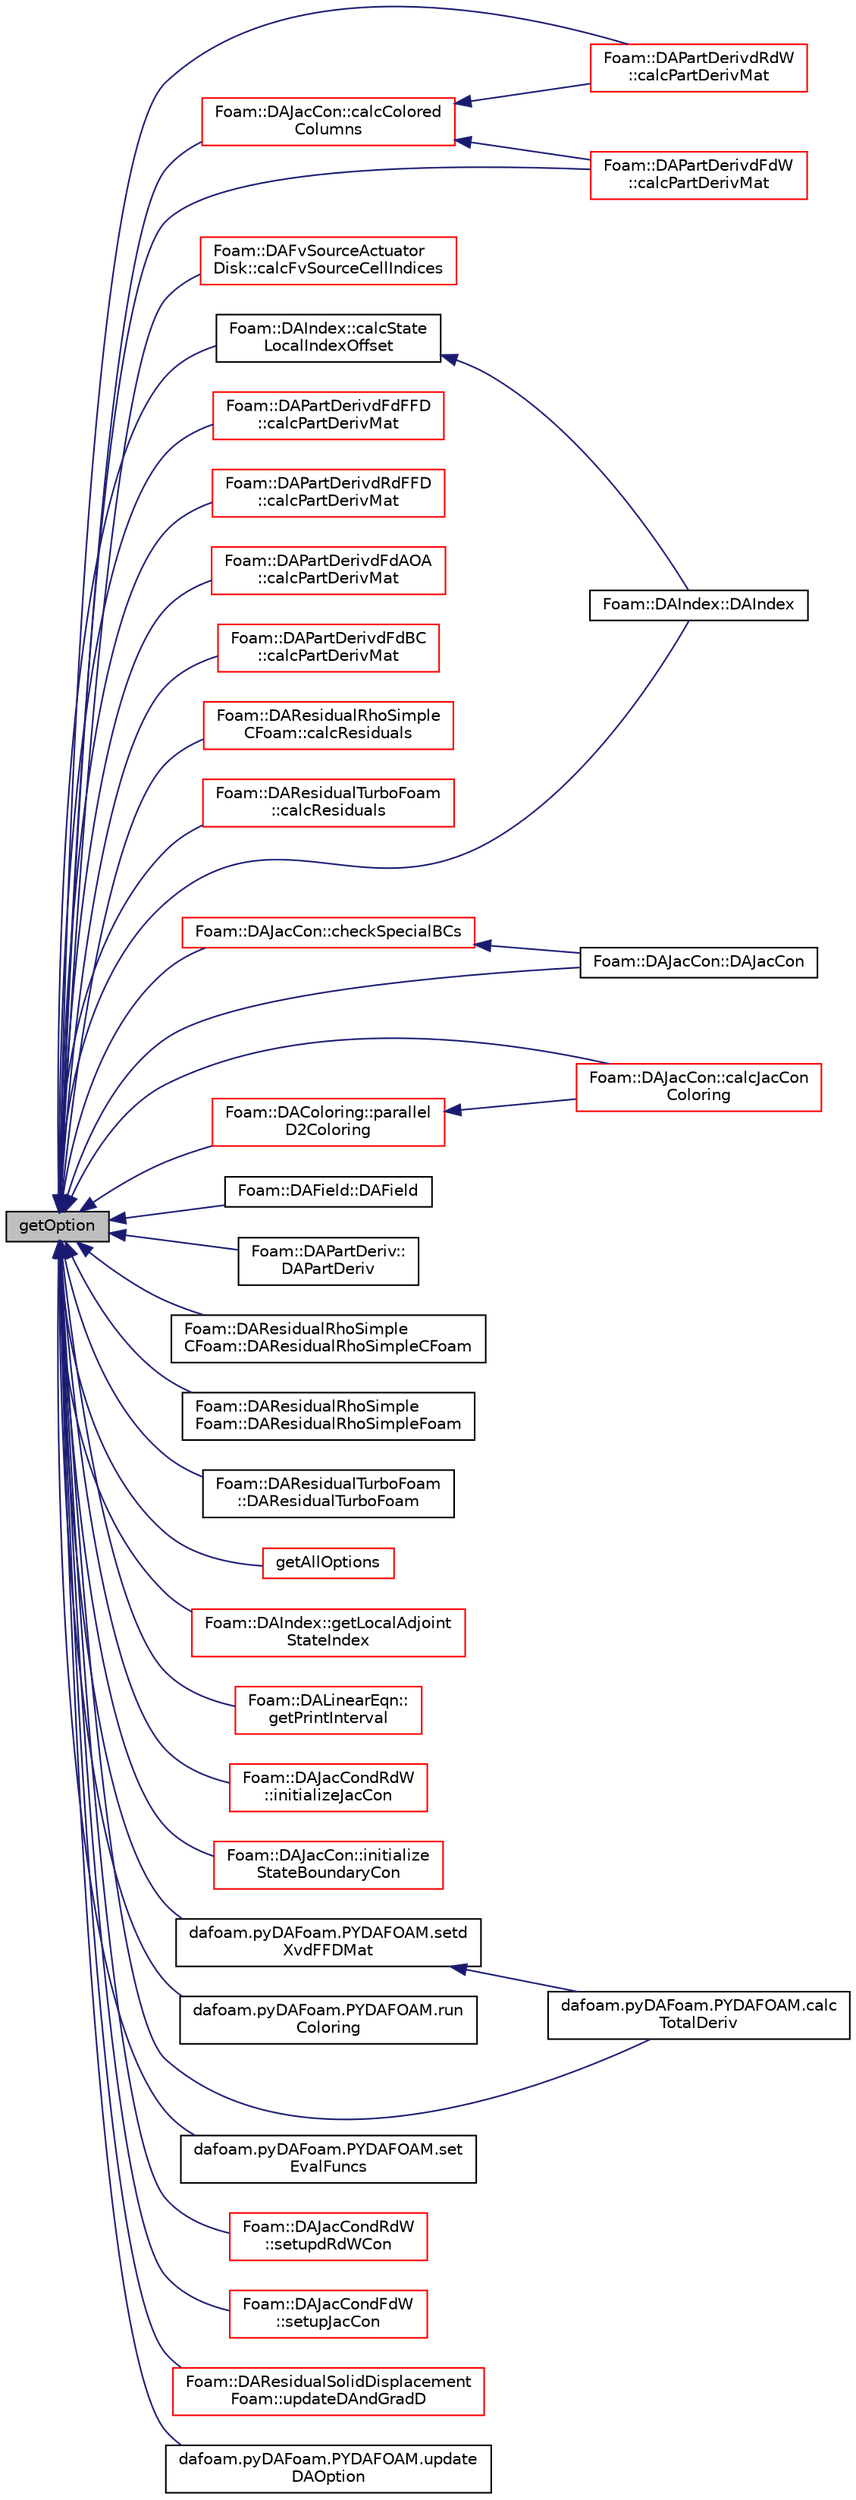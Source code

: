 digraph "getOption"
{
  bgcolor="transparent";
  edge [fontname="Helvetica",fontsize="10",labelfontname="Helvetica",labelfontsize="10"];
  node [fontname="Helvetica",fontsize="10",shape=record];
  rankdir="LR";
  Node50 [label="getOption",height=0.2,width=0.4,color="black", fillcolor="grey75", style="filled", fontcolor="black"];
  Node50 -> Node51 [dir="back",color="midnightblue",fontsize="10",style="solid",fontname="Helvetica"];
  Node51 [label="Foam::DAJacCon::calcColored\lColumns",height=0.2,width=0.4,color="red",URL="$classFoam_1_1DAJacCon.html#aceaf246b1a6b4ebcddc01690045c640c",tooltip="calculate the colored column vector "];
  Node51 -> Node52 [dir="back",color="midnightblue",fontsize="10",style="solid",fontname="Helvetica"];
  Node52 [label="Foam::DAPartDerivdRdW\l::calcPartDerivMat",height=0.2,width=0.4,color="red",URL="$classFoam_1_1DAPartDerivdRdW.html#a3f0269fc7ba18e5fbfe29884960e7402",tooltip="compute the partial derivative matrix "];
  Node51 -> Node54 [dir="back",color="midnightblue",fontsize="10",style="solid",fontname="Helvetica"];
  Node54 [label="Foam::DAPartDerivdFdW\l::calcPartDerivMat",height=0.2,width=0.4,color="red",URL="$classFoam_1_1DAPartDerivdFdW.html#a3f0269fc7ba18e5fbfe29884960e7402",tooltip="compute the partial derivative matrix "];
  Node50 -> Node57 [dir="back",color="midnightblue",fontsize="10",style="solid",fontname="Helvetica"];
  Node57 [label="Foam::DAFvSourceActuator\lDisk::calcFvSourceCellIndices",height=0.2,width=0.4,color="red",URL="$classFoam_1_1DAFvSourceActuatorDisk.html#ae05a75147fe62875ea8ad9b5a4c22cd5",tooltip="calculate DAFvSourceActuatorDisk::fvSourceCellIndices_ "];
  Node50 -> Node59 [dir="back",color="midnightblue",fontsize="10",style="solid",fontname="Helvetica"];
  Node59 [label="Foam::DAJacCon::calcJacCon\lColoring",height=0.2,width=0.4,color="red",URL="$classFoam_1_1DAJacCon.html#a3b9b543bfab2dbda82af01317a9f2ab8",tooltip="compute graph coloring for Jacobian connectivity matrix "];
  Node50 -> Node61 [dir="back",color="midnightblue",fontsize="10",style="solid",fontname="Helvetica"];
  Node61 [label="Foam::DAPartDerivdFdFFD\l::calcPartDerivMat",height=0.2,width=0.4,color="red",URL="$classFoam_1_1DAPartDerivdFdFFD.html#a3f0269fc7ba18e5fbfe29884960e7402",tooltip="compute the partial derivative matrix "];
  Node50 -> Node63 [dir="back",color="midnightblue",fontsize="10",style="solid",fontname="Helvetica"];
  Node63 [label="Foam::DAPartDerivdRdFFD\l::calcPartDerivMat",height=0.2,width=0.4,color="red",URL="$classFoam_1_1DAPartDerivdRdFFD.html#a3f0269fc7ba18e5fbfe29884960e7402",tooltip="compute the partial derivative matrix "];
  Node50 -> Node52 [dir="back",color="midnightblue",fontsize="10",style="solid",fontname="Helvetica"];
  Node50 -> Node65 [dir="back",color="midnightblue",fontsize="10",style="solid",fontname="Helvetica"];
  Node65 [label="Foam::DAPartDerivdFdAOA\l::calcPartDerivMat",height=0.2,width=0.4,color="red",URL="$classFoam_1_1DAPartDerivdFdAOA.html#a3f0269fc7ba18e5fbfe29884960e7402",tooltip="compute the partial derivative matrix "];
  Node50 -> Node67 [dir="back",color="midnightblue",fontsize="10",style="solid",fontname="Helvetica"];
  Node67 [label="Foam::DAPartDerivdFdBC\l::calcPartDerivMat",height=0.2,width=0.4,color="red",URL="$classFoam_1_1DAPartDerivdFdBC.html#a3f0269fc7ba18e5fbfe29884960e7402",tooltip="compute the partial derivative matrix "];
  Node50 -> Node54 [dir="back",color="midnightblue",fontsize="10",style="solid",fontname="Helvetica"];
  Node50 -> Node69 [dir="back",color="midnightblue",fontsize="10",style="solid",fontname="Helvetica"];
  Node69 [label="Foam::DAResidualRhoSimple\lCFoam::calcResiduals",height=0.2,width=0.4,color="red",URL="$classFoam_1_1DAResidualRhoSimpleCFoam.html#a4b38dbac981107ec6386d78322323535",tooltip="compute residual "];
  Node50 -> Node71 [dir="back",color="midnightblue",fontsize="10",style="solid",fontname="Helvetica"];
  Node71 [label="Foam::DAResidualTurboFoam\l::calcResiduals",height=0.2,width=0.4,color="red",URL="$classFoam_1_1DAResidualTurboFoam.html#a4b38dbac981107ec6386d78322323535",tooltip="compute residual "];
  Node50 -> Node73 [dir="back",color="midnightblue",fontsize="10",style="solid",fontname="Helvetica"];
  Node73 [label="Foam::DAIndex::calcState\lLocalIndexOffset",height=0.2,width=0.4,color="black",URL="$classFoam_1_1DAIndex.html#aeef25af8d5a3bd21e402a5e6c864748b",tooltip="calculate stateLocalIndexOffset "];
  Node73 -> Node74 [dir="back",color="midnightblue",fontsize="10",style="solid",fontname="Helvetica"];
  Node74 [label="Foam::DAIndex::DAIndex",height=0.2,width=0.4,color="black",URL="$classFoam_1_1DAIndex.html#ae976ad3cf6b6f6febaa932366199fc8c",tooltip="Constructors. "];
  Node50 -> Node75 [dir="back",color="midnightblue",fontsize="10",style="solid",fontname="Helvetica"];
  Node75 [label="dafoam.pyDAFoam.PYDAFOAM.calc\lTotalDeriv",height=0.2,width=0.4,color="black",URL="$classdafoam_1_1pyDAFoam_1_1PYDAFOAM.html#a87ac3616deeb9e7ab603c808d249d2d7"];
  Node50 -> Node76 [dir="back",color="midnightblue",fontsize="10",style="solid",fontname="Helvetica"];
  Node76 [label="Foam::DAJacCon::checkSpecialBCs",height=0.2,width=0.4,color="red",URL="$classFoam_1_1DAJacCon.html#ab84b12272957c0b7caa1ecde6c904618",tooltip="check if there is special boundary conditions that need special treatment in jacCon_ ..."];
  Node76 -> Node82 [dir="back",color="midnightblue",fontsize="10",style="solid",fontname="Helvetica"];
  Node82 [label="Foam::DAJacCon::DAJacCon",height=0.2,width=0.4,color="black",URL="$classFoam_1_1DAJacCon.html#afe0acf55b826f3deebdc4e8bbe013ccf"];
  Node50 -> Node83 [dir="back",color="midnightblue",fontsize="10",style="solid",fontname="Helvetica"];
  Node83 [label="Foam::DAField::DAField",height=0.2,width=0.4,color="black",URL="$classFoam_1_1DAField.html#a1b6a78eba46a386b079616fc33a30f9a",tooltip="Constructors. "];
  Node50 -> Node74 [dir="back",color="midnightblue",fontsize="10",style="solid",fontname="Helvetica"];
  Node50 -> Node82 [dir="back",color="midnightblue",fontsize="10",style="solid",fontname="Helvetica"];
  Node50 -> Node84 [dir="back",color="midnightblue",fontsize="10",style="solid",fontname="Helvetica"];
  Node84 [label="Foam::DAPartDeriv::\lDAPartDeriv",height=0.2,width=0.4,color="black",URL="$classFoam_1_1DAPartDeriv.html#a924e381605ad653129202eb329072391"];
  Node50 -> Node85 [dir="back",color="midnightblue",fontsize="10",style="solid",fontname="Helvetica"];
  Node85 [label="Foam::DAResidualRhoSimple\lCFoam::DAResidualRhoSimpleCFoam",height=0.2,width=0.4,color="black",URL="$classFoam_1_1DAResidualRhoSimpleCFoam.html#a648bc091d263757ea304ddc2e57e8d70"];
  Node50 -> Node86 [dir="back",color="midnightblue",fontsize="10",style="solid",fontname="Helvetica"];
  Node86 [label="Foam::DAResidualRhoSimple\lFoam::DAResidualRhoSimpleFoam",height=0.2,width=0.4,color="black",URL="$classFoam_1_1DAResidualRhoSimpleFoam.html#a22de1b2c9bccc10945c854513c61f214"];
  Node50 -> Node87 [dir="back",color="midnightblue",fontsize="10",style="solid",fontname="Helvetica"];
  Node87 [label="Foam::DAResidualTurboFoam\l::DAResidualTurboFoam",height=0.2,width=0.4,color="black",URL="$classFoam_1_1DAResidualTurboFoam.html#aea549ec1a886d320ad0af3fce97f2206"];
  Node50 -> Node88 [dir="back",color="midnightblue",fontsize="10",style="solid",fontname="Helvetica"];
  Node88 [label="getAllOptions",height=0.2,width=0.4,color="red",URL="$classFoam_1_1DAOption.html#aac22cd38f3d4adc69a4e35329c6abf92",tooltip="return a reference of allOptions_ dictionary "];
  Node50 -> Node111 [dir="back",color="midnightblue",fontsize="10",style="solid",fontname="Helvetica"];
  Node111 [label="Foam::DAIndex::getLocalAdjoint\lStateIndex",height=0.2,width=0.4,color="red",URL="$classFoam_1_1DAIndex.html#a91f26f905486092d25af1c1150e695de",tooltip="get local adjoint index for a given state name, cell/face indxI and its component (optional..."];
  Node50 -> Node147 [dir="back",color="midnightblue",fontsize="10",style="solid",fontname="Helvetica"];
  Node147 [label="Foam::DALinearEqn::\lgetPrintInterval",height=0.2,width=0.4,color="red",URL="$classFoam_1_1DALinearEqn.html#ab07141822aa5dce75a1b216d8db8eaa0",tooltip="return printInterval from DAOption "];
  Node50 -> Node151 [dir="back",color="midnightblue",fontsize="10",style="solid",fontname="Helvetica"];
  Node151 [label="Foam::DAJacCondRdW\l::initializeJacCon",height=0.2,width=0.4,color="red",URL="$classFoam_1_1DAJacCondRdW.html#a0d689ecbe7e63c7fdc9926b21df7d6b6",tooltip="initialize the state Jacobian connectivity matrix "];
  Node50 -> Node117 [dir="back",color="midnightblue",fontsize="10",style="solid",fontname="Helvetica"];
  Node117 [label="Foam::DAJacCon::initialize\lStateBoundaryCon",height=0.2,width=0.4,color="red",URL="$classFoam_1_1DAJacCon.html#ac2798cb77fc5621a0a8067b960f2e9d8",tooltip="initialize state boundary connection "];
  Node50 -> Node152 [dir="back",color="midnightblue",fontsize="10",style="solid",fontname="Helvetica"];
  Node152 [label="Foam::DAColoring::parallel\lD2Coloring",height=0.2,width=0.4,color="red",URL="$classFoam_1_1DAColoring.html#aa2042306c5d253b96c1ff8d7c6f01737",tooltip="a parallel distance-2 graph coloring function "];
  Node152 -> Node59 [dir="back",color="midnightblue",fontsize="10",style="solid",fontname="Helvetica"];
  Node50 -> Node154 [dir="back",color="midnightblue",fontsize="10",style="solid",fontname="Helvetica"];
  Node154 [label="dafoam.pyDAFoam.PYDAFOAM.run\lColoring",height=0.2,width=0.4,color="black",URL="$classdafoam_1_1pyDAFoam_1_1PYDAFOAM.html#ae25f7847fa3d79b54c8f75ea2c5f3cfa"];
  Node50 -> Node155 [dir="back",color="midnightblue",fontsize="10",style="solid",fontname="Helvetica"];
  Node155 [label="dafoam.pyDAFoam.PYDAFOAM.setd\lXvdFFDMat",height=0.2,width=0.4,color="black",URL="$classdafoam_1_1pyDAFoam_1_1PYDAFOAM.html#a68f7c03d00f03013c856d57d9e6f207e"];
  Node155 -> Node75 [dir="back",color="midnightblue",fontsize="10",style="solid",fontname="Helvetica"];
  Node50 -> Node156 [dir="back",color="midnightblue",fontsize="10",style="solid",fontname="Helvetica"];
  Node156 [label="dafoam.pyDAFoam.PYDAFOAM.set\lEvalFuncs",height=0.2,width=0.4,color="black",URL="$classdafoam_1_1pyDAFoam_1_1PYDAFOAM.html#afaf983faece233b240fa94f0acb8e7d1"];
  Node50 -> Node122 [dir="back",color="midnightblue",fontsize="10",style="solid",fontname="Helvetica"];
  Node122 [label="Foam::DAJacCondRdW\l::setupdRdWCon",height=0.2,width=0.4,color="red",URL="$classFoam_1_1DAJacCondRdW.html#a6320c97a80c467a388c3a88fdcd31eb3"];
  Node50 -> Node125 [dir="back",color="midnightblue",fontsize="10",style="solid",fontname="Helvetica"];
  Node125 [label="Foam::DAJacCondFdW\l::setupJacCon",height=0.2,width=0.4,color="red",URL="$classFoam_1_1DAJacCondFdW.html#a38665183153112bc58257039d500089c",tooltip="assign 1 to all non-zero elements for the Jacobian connecitivyt matrix "];
  Node50 -> Node157 [dir="back",color="midnightblue",fontsize="10",style="solid",fontname="Helvetica"];
  Node157 [label="Foam::DAResidualSolidDisplacement\lFoam::updateDAndGradD",height=0.2,width=0.4,color="red",URL="$classFoam_1_1DAResidualSolidDisplacementFoam.html#a8b98309ac56ef2d611330c0ef0443d1d"];
  Node50 -> Node160 [dir="back",color="midnightblue",fontsize="10",style="solid",fontname="Helvetica"];
  Node160 [label="dafoam.pyDAFoam.PYDAFOAM.update\lDAOption",height=0.2,width=0.4,color="black",URL="$classdafoam_1_1pyDAFoam_1_1PYDAFOAM.html#a5134e15b0ef2c043d575c5496ea4b298"];
}
